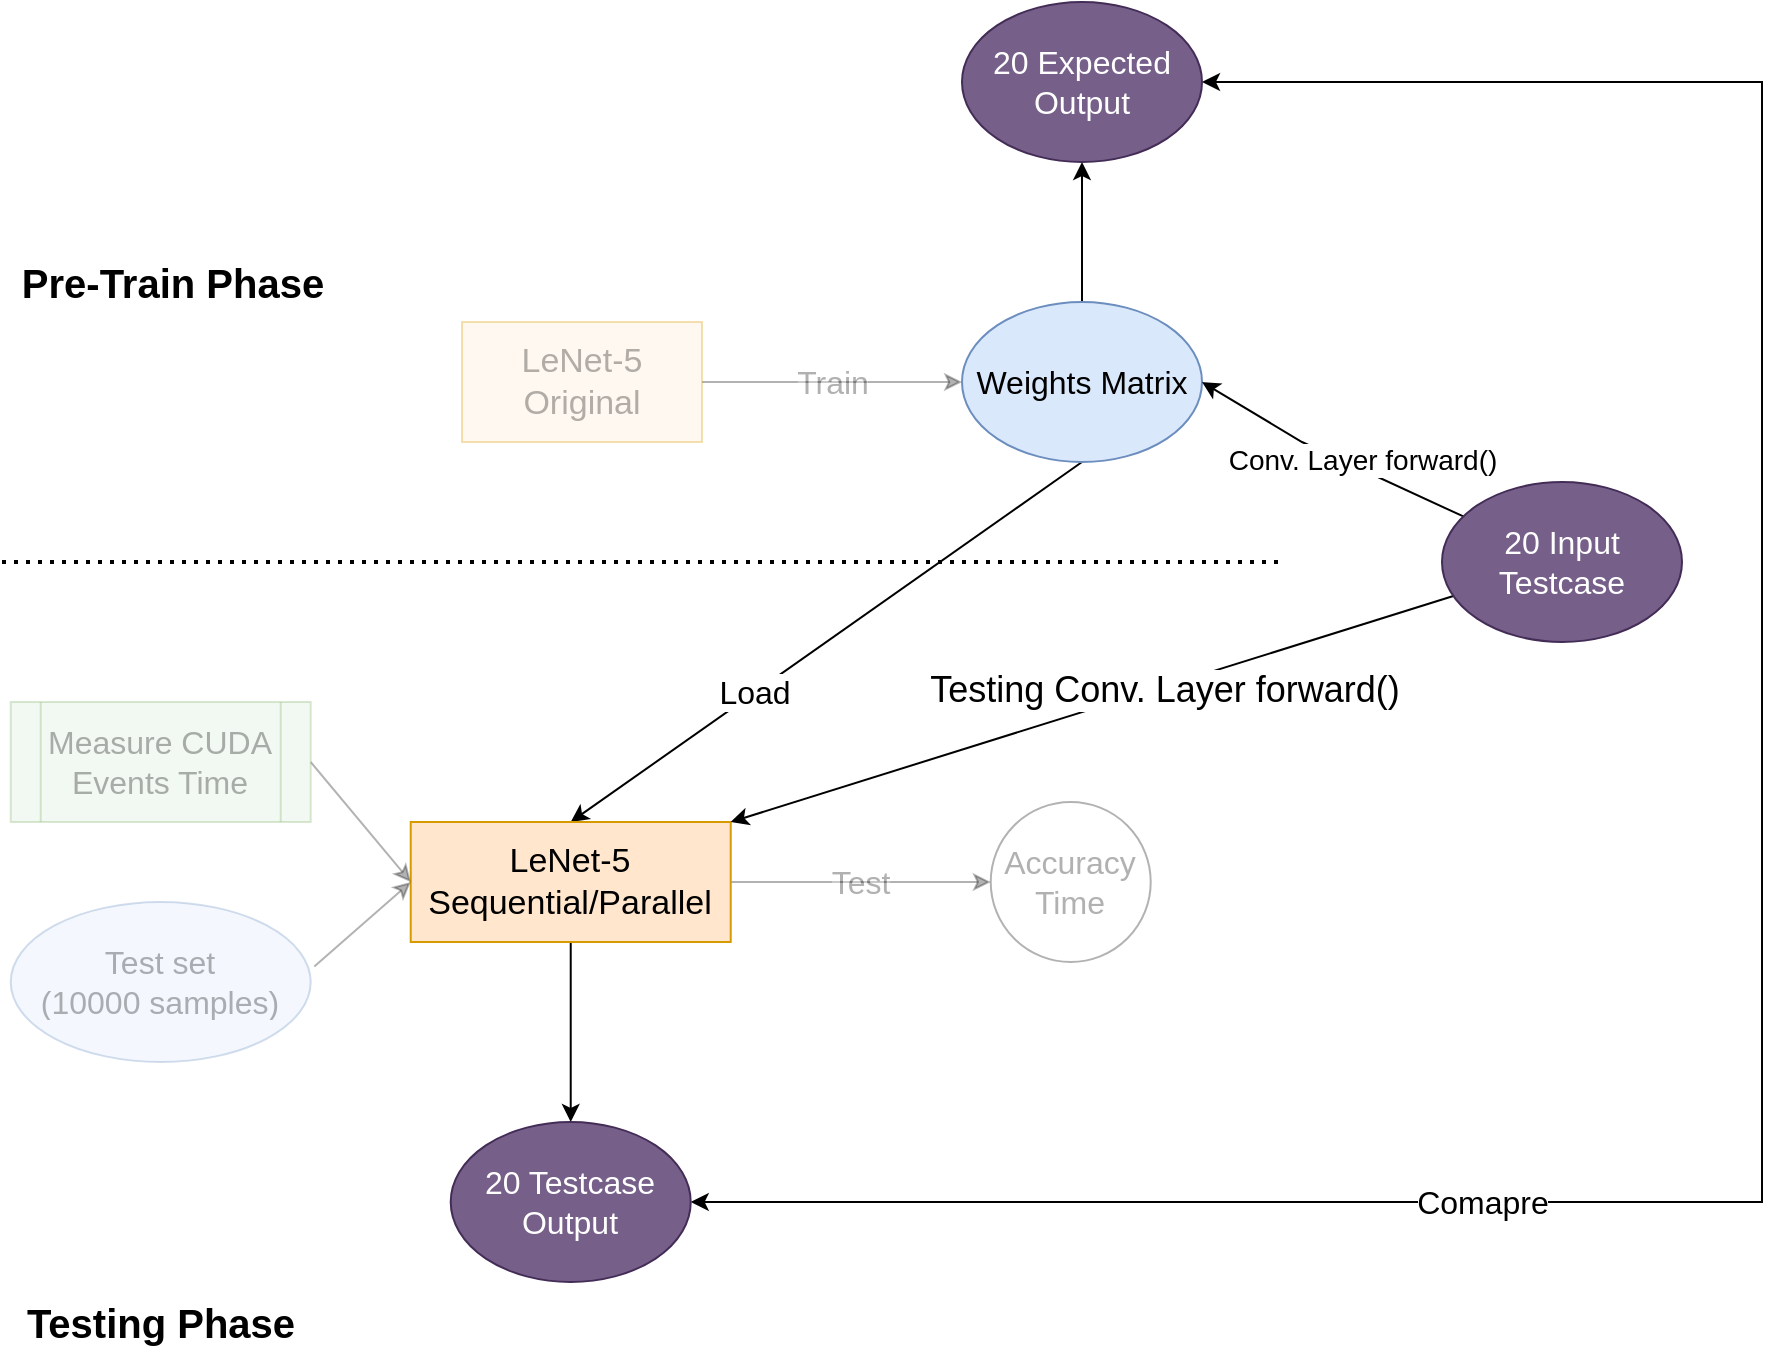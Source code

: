 <mxfile version="15.4.0" type="device" pages="2"><diagram id="38O4knDB1yQZVPmRubQL" name="Page-1"><mxGraphModel dx="1851" dy="584" grid="1" gridSize="10" guides="1" tooltips="1" connect="1" arrows="1" fold="1" page="1" pageScale="1" pageWidth="827" pageHeight="1169" math="0" shadow="0"><root><mxCell id="0"/><mxCell id="1" parent="0"/><mxCell id="wfLyugYXSYXOZqLt5kIT-2" value="&lt;font style=&quot;font-size: 16px&quot;&gt;Train&lt;/font&gt;" style="edgeStyle=orthogonalEdgeStyle;rounded=0;orthogonalLoop=1;jettySize=auto;html=1;opacity=30;textOpacity=30;" parent="1" source="wfLyugYXSYXOZqLt5kIT-1" target="wfLyugYXSYXOZqLt5kIT-3" edge="1"><mxGeometry relative="1" as="geometry"><mxPoint x="440" y="190" as="targetPoint"/><Array as="points"/></mxGeometry></mxCell><mxCell id="wfLyugYXSYXOZqLt5kIT-1" value="&lt;font style=&quot;font-size: 17px&quot;&gt;LeNet-5 Original&lt;/font&gt;" style="rounded=0;whiteSpace=wrap;html=1;fillColor=#ffe6cc;strokeColor=#d79b00;textOpacity=30;opacity=30;" parent="1" vertex="1"><mxGeometry x="230" y="160" width="120" height="60" as="geometry"/></mxCell><mxCell id="wfLyugYXSYXOZqLt5kIT-6" value="&lt;font style=&quot;font-size: 16px&quot;&gt;Load&lt;/font&gt;" style="rounded=0;orthogonalLoop=1;jettySize=auto;html=1;entryX=0.5;entryY=0;entryDx=0;entryDy=0;exitX=0.5;exitY=1;exitDx=0;exitDy=0;" parent="1" source="wfLyugYXSYXOZqLt5kIT-3" target="wfLyugYXSYXOZqLt5kIT-5" edge="1"><mxGeometry x="0.282" relative="1" as="geometry"><mxPoint as="offset"/></mxGeometry></mxCell><mxCell id="-SnrEvmLwL9k4bbbAMWN-16" style="edgeStyle=none;rounded=0;orthogonalLoop=1;jettySize=auto;html=1;" edge="1" parent="1" source="wfLyugYXSYXOZqLt5kIT-3" target="-SnrEvmLwL9k4bbbAMWN-14"><mxGeometry relative="1" as="geometry"/></mxCell><mxCell id="wfLyugYXSYXOZqLt5kIT-3" value="&lt;font style=&quot;font-size: 16px&quot;&gt;Weights Matrix&lt;/font&gt;" style="ellipse;whiteSpace=wrap;html=1;fillColor=#dae8fc;strokeColor=#6c8ebf;" parent="1" vertex="1"><mxGeometry x="480" y="150" width="120" height="80" as="geometry"/></mxCell><mxCell id="wfLyugYXSYXOZqLt5kIT-9" value="&lt;font style=&quot;font-size: 16px&quot;&gt;Test&lt;/font&gt;" style="edgeStyle=none;rounded=0;orthogonalLoop=1;jettySize=auto;html=1;textOpacity=30;opacity=30;" parent="1" source="wfLyugYXSYXOZqLt5kIT-5" target="wfLyugYXSYXOZqLt5kIT-11" edge="1"><mxGeometry relative="1" as="geometry"/></mxCell><mxCell id="-SnrEvmLwL9k4bbbAMWN-20" style="edgeStyle=none;rounded=0;orthogonalLoop=1;jettySize=auto;html=1;" edge="1" parent="1" source="wfLyugYXSYXOZqLt5kIT-5" target="-SnrEvmLwL9k4bbbAMWN-19"><mxGeometry relative="1" as="geometry"/></mxCell><mxCell id="wfLyugYXSYXOZqLt5kIT-5" value="&lt;font style=&quot;font-size: 17px&quot;&gt;LeNet-5 Sequential/Parallel&lt;/font&gt;" style="rounded=0;whiteSpace=wrap;html=1;fillColor=#ffe6cc;strokeColor=#d79b00;" parent="1" vertex="1"><mxGeometry x="204.36" y="410" width="160" height="60" as="geometry"/></mxCell><mxCell id="-SnrEvmLwL9k4bbbAMWN-2" style="rounded=0;orthogonalLoop=1;jettySize=auto;html=1;entryX=0;entryY=0.5;entryDx=0;entryDy=0;exitX=1.012;exitY=0.403;exitDx=0;exitDy=0;exitPerimeter=0;textOpacity=30;opacity=30;" edge="1" parent="1" source="wfLyugYXSYXOZqLt5kIT-8" target="wfLyugYXSYXOZqLt5kIT-5"><mxGeometry relative="1" as="geometry"><mxPoint x="144.36" y="490" as="sourcePoint"/></mxGeometry></mxCell><mxCell id="wfLyugYXSYXOZqLt5kIT-8" value="&lt;span style=&quot;font-size: 16px&quot;&gt;Test set&lt;br&gt;(10000 samples)&lt;/span&gt;" style="ellipse;whiteSpace=wrap;html=1;fillColor=#dae8fc;strokeColor=#6c8ebf;textOpacity=30;opacity=30;" parent="1" vertex="1"><mxGeometry x="4.36" y="450" width="150" height="80" as="geometry"/></mxCell><mxCell id="wfLyugYXSYXOZqLt5kIT-11" value="&lt;font style=&quot;font-size: 16px&quot;&gt;Accuracy&lt;br&gt;Time&lt;/font&gt;" style="ellipse;whiteSpace=wrap;html=1;aspect=fixed;opacity=30;textOpacity=30;" parent="1" vertex="1"><mxGeometry x="494.36" y="400" width="80" height="80" as="geometry"/></mxCell><mxCell id="wfLyugYXSYXOZqLt5kIT-14" style="edgeStyle=none;rounded=0;orthogonalLoop=1;jettySize=auto;html=1;entryX=0;entryY=0.5;entryDx=0;entryDy=0;exitX=1;exitY=0.5;exitDx=0;exitDy=0;textOpacity=30;opacity=30;" parent="1" source="wfLyugYXSYXOZqLt5kIT-13" target="wfLyugYXSYXOZqLt5kIT-5" edge="1"><mxGeometry relative="1" as="geometry"/></mxCell><mxCell id="wfLyugYXSYXOZqLt5kIT-13" value="&lt;font style=&quot;font-size: 16px&quot;&gt;Measure CUDA Events Time&lt;/font&gt;" style="shape=process;whiteSpace=wrap;html=1;backgroundOutline=1;fillColor=#d5e8d4;strokeColor=#82b366;textOpacity=30;opacity=30;" parent="1" vertex="1"><mxGeometry x="4.36" y="350" width="150" height="60" as="geometry"/></mxCell><mxCell id="-SnrEvmLwL9k4bbbAMWN-7" value="" style="line;strokeWidth=2;html=1;dashed=1;dashPattern=1 2;" vertex="1" parent="1"><mxGeometry y="275" width="640" height="10" as="geometry"/></mxCell><mxCell id="-SnrEvmLwL9k4bbbAMWN-10" value="&lt;font style=&quot;font-size: 20px&quot;&gt;Pre-Train Phase&lt;/font&gt;" style="text;strokeColor=none;fillColor=none;html=1;fontSize=24;fontStyle=1;verticalAlign=middle;align=center;dashed=1;dashPattern=1 2;" vertex="1" parent="1"><mxGeometry x="35" y="120" width="100" height="40" as="geometry"/></mxCell><mxCell id="-SnrEvmLwL9k4bbbAMWN-11" value="&lt;span style=&quot;font-size: 20px&quot;&gt;Testing Phase&lt;/span&gt;" style="text;strokeColor=none;fillColor=none;html=1;fontSize=24;fontStyle=1;verticalAlign=middle;align=center;dashed=1;dashPattern=1 2;" vertex="1" parent="1"><mxGeometry x="29.36" y="640" width="100" height="40" as="geometry"/></mxCell><mxCell id="-SnrEvmLwL9k4bbbAMWN-13" value="&lt;font style=&quot;font-size: 14px&quot;&gt;Conv. Layer forward()&lt;/font&gt;" style="edgeStyle=none;rounded=0;orthogonalLoop=1;jettySize=auto;html=1;entryX=1;entryY=0.5;entryDx=0;entryDy=0;" edge="1" parent="1" source="-SnrEvmLwL9k4bbbAMWN-12" target="wfLyugYXSYXOZqLt5kIT-3"><mxGeometry x="-0.22" y="-3" relative="1" as="geometry"><Array as="points"><mxPoint x="650" y="220"/></Array><mxPoint y="-1" as="offset"/></mxGeometry></mxCell><mxCell id="-SnrEvmLwL9k4bbbAMWN-17" style="edgeStyle=none;rounded=0;orthogonalLoop=1;jettySize=auto;html=1;entryX=1;entryY=0;entryDx=0;entryDy=0;" edge="1" parent="1" source="-SnrEvmLwL9k4bbbAMWN-12" target="wfLyugYXSYXOZqLt5kIT-5"><mxGeometry relative="1" as="geometry"/></mxCell><mxCell id="-SnrEvmLwL9k4bbbAMWN-18" value="&lt;font style=&quot;font-size: 18px&quot;&gt;Testing Conv. Layer forward()&lt;/font&gt;" style="edgeLabel;html=1;align=center;verticalAlign=middle;resizable=0;points=[];" vertex="1" connectable="0" parent="-SnrEvmLwL9k4bbbAMWN-17"><mxGeometry x="-0.198" y="1" relative="1" as="geometry"><mxPoint as="offset"/></mxGeometry></mxCell><mxCell id="-SnrEvmLwL9k4bbbAMWN-12" value="&lt;span style=&quot;font-size: 16px&quot;&gt;20 Input Testcase&lt;/span&gt;" style="ellipse;whiteSpace=wrap;html=1;fillColor=#76608a;strokeColor=#432D57;fontColor=#ffffff;" vertex="1" parent="1"><mxGeometry x="720" y="240" width="120" height="80" as="geometry"/></mxCell><mxCell id="-SnrEvmLwL9k4bbbAMWN-21" style="edgeStyle=elbowEdgeStyle;rounded=0;orthogonalLoop=1;jettySize=auto;html=1;entryX=1;entryY=0.5;entryDx=0;entryDy=0;endArrow=classic;endFill=1;startArrow=classic;startFill=1;" edge="1" parent="1" source="-SnrEvmLwL9k4bbbAMWN-14" target="-SnrEvmLwL9k4bbbAMWN-19"><mxGeometry relative="1" as="geometry"><Array as="points"><mxPoint x="880" y="360"/><mxPoint x="910" y="340"/></Array></mxGeometry></mxCell><mxCell id="-SnrEvmLwL9k4bbbAMWN-22" value="&lt;font style=&quot;font-size: 16px&quot;&gt;Comapre&lt;/font&gt;" style="edgeLabel;html=1;align=center;verticalAlign=middle;resizable=0;points=[];" vertex="1" connectable="0" parent="-SnrEvmLwL9k4bbbAMWN-21"><mxGeometry x="-0.163" y="4" relative="1" as="geometry"><mxPoint x="-144" y="264" as="offset"/></mxGeometry></mxCell><mxCell id="-SnrEvmLwL9k4bbbAMWN-14" value="&lt;span style=&quot;font-size: 16px&quot;&gt;20 Expected Output&lt;/span&gt;" style="ellipse;whiteSpace=wrap;html=1;fillColor=#76608a;strokeColor=#432D57;fontColor=#ffffff;" vertex="1" parent="1"><mxGeometry x="480" width="120" height="80" as="geometry"/></mxCell><mxCell id="-SnrEvmLwL9k4bbbAMWN-19" value="&lt;span style=&quot;font-size: 16px&quot;&gt;20 Testcase Output&lt;/span&gt;" style="ellipse;whiteSpace=wrap;html=1;fillColor=#76608a;strokeColor=#432D57;fontColor=#ffffff;" vertex="1" parent="1"><mxGeometry x="224.36" y="560" width="120" height="80" as="geometry"/></mxCell></root></mxGraphModel></diagram><diagram id="hl19zvmxfy-9pvSqZV7H" name="Page-2"><mxGraphModel dx="1024" dy="584" grid="1" gridSize="10" guides="1" tooltips="1" connect="1" arrows="1" fold="1" page="1" pageScale="1" pageWidth="827" pageHeight="1169" math="0" shadow="0"><root><mxCell id="zalwAyTJIn_iP7PTv08Z-0"/><mxCell id="zalwAyTJIn_iP7PTv08Z-1" parent="zalwAyTJIn_iP7PTv08Z-0"/></root></mxGraphModel></diagram></mxfile>